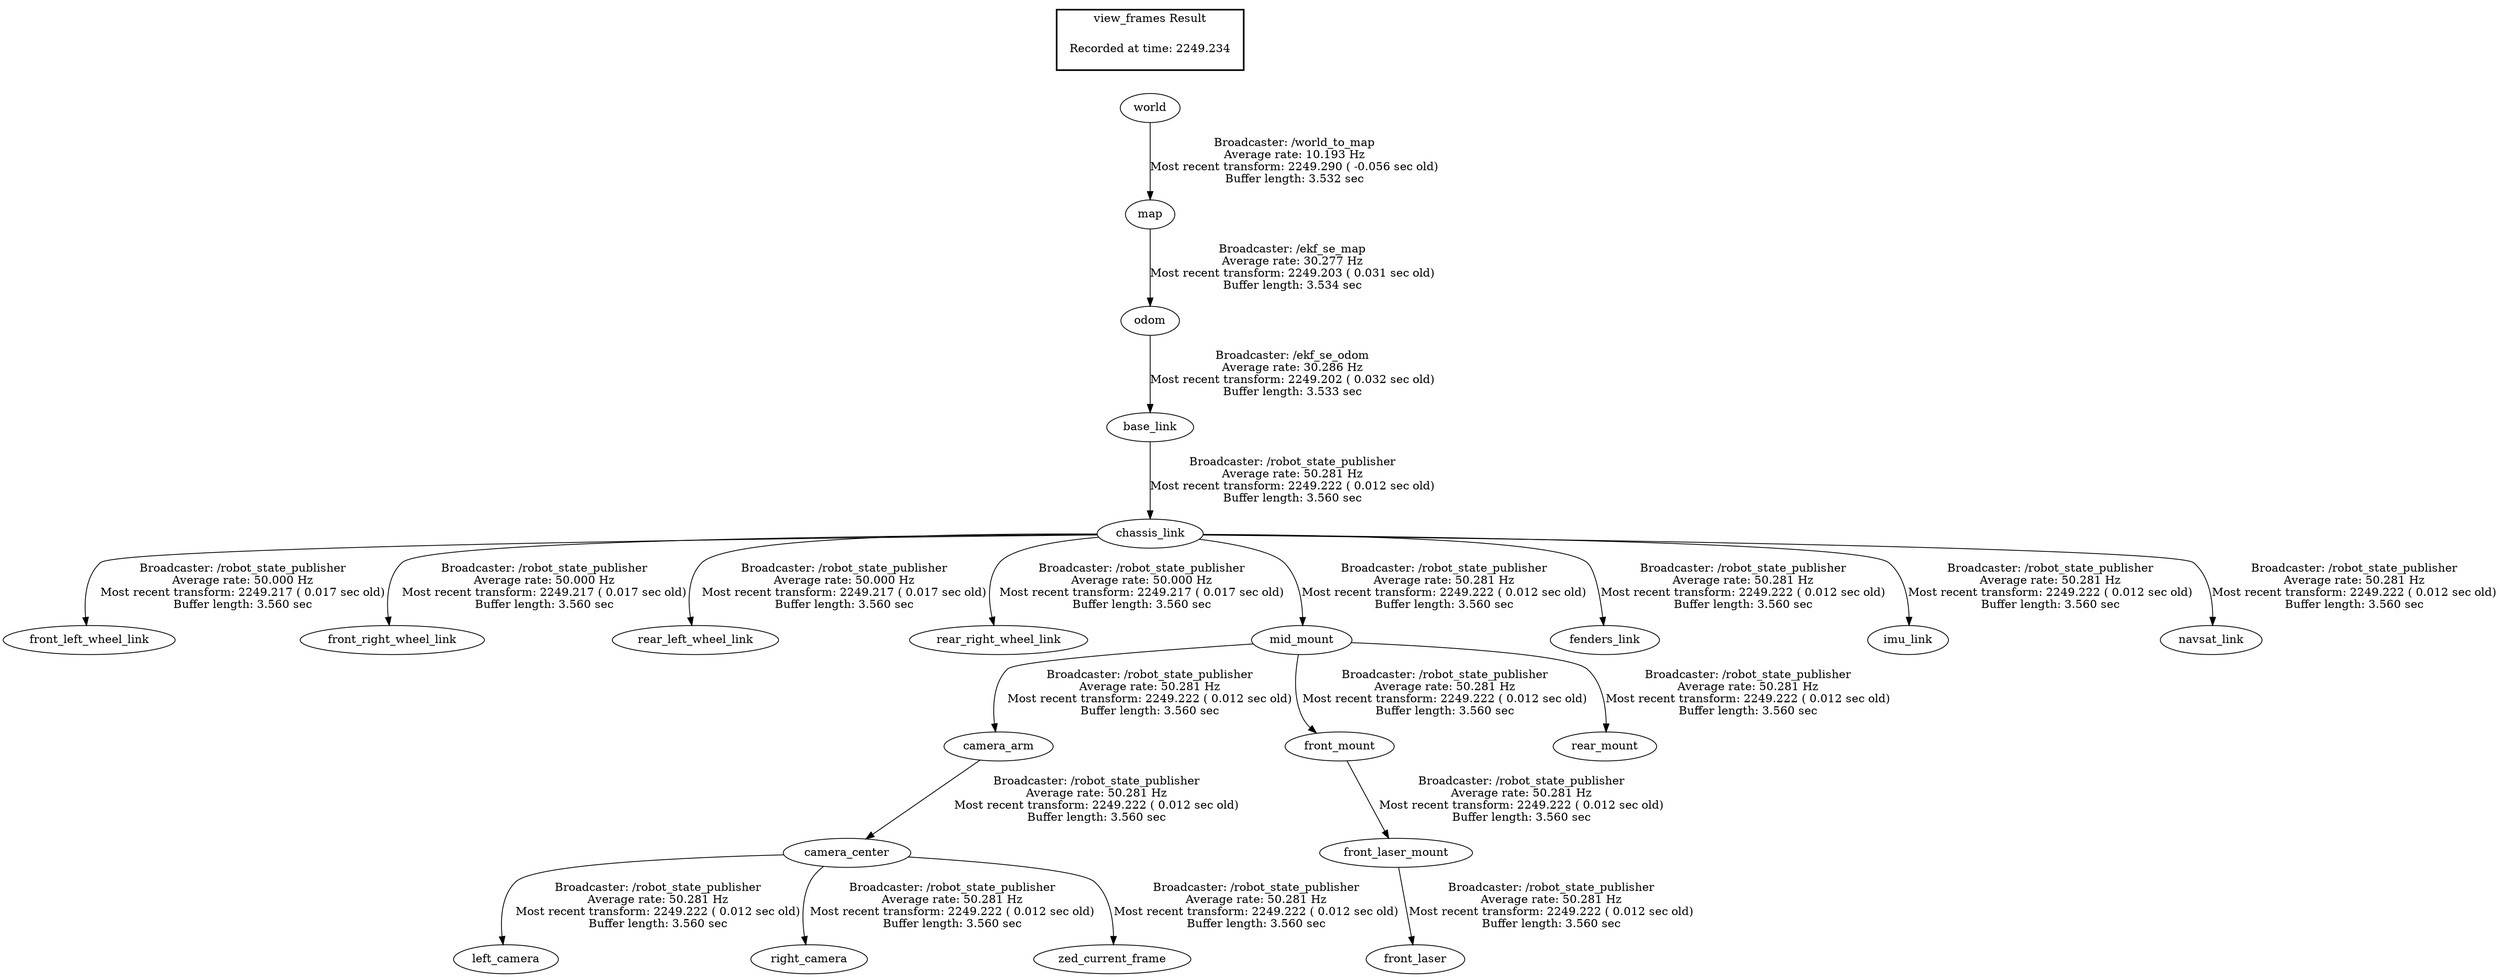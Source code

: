 digraph G {
"chassis_link" -> "front_left_wheel_link"[label="Broadcaster: /robot_state_publisher\nAverage rate: 50.000 Hz\nMost recent transform: 2249.217 ( 0.017 sec old)\nBuffer length: 3.560 sec\n"];
"base_link" -> "chassis_link"[label="Broadcaster: /robot_state_publisher\nAverage rate: 50.281 Hz\nMost recent transform: 2249.222 ( 0.012 sec old)\nBuffer length: 3.560 sec\n"];
"chassis_link" -> "front_right_wheel_link"[label="Broadcaster: /robot_state_publisher\nAverage rate: 50.000 Hz\nMost recent transform: 2249.217 ( 0.017 sec old)\nBuffer length: 3.560 sec\n"];
"chassis_link" -> "rear_left_wheel_link"[label="Broadcaster: /robot_state_publisher\nAverage rate: 50.000 Hz\nMost recent transform: 2249.217 ( 0.017 sec old)\nBuffer length: 3.560 sec\n"];
"chassis_link" -> "rear_right_wheel_link"[label="Broadcaster: /robot_state_publisher\nAverage rate: 50.000 Hz\nMost recent transform: 2249.217 ( 0.017 sec old)\nBuffer length: 3.560 sec\n"];
"world" -> "map"[label="Broadcaster: /world_to_map\nAverage rate: 10.193 Hz\nMost recent transform: 2249.290 ( -0.056 sec old)\nBuffer length: 3.532 sec\n"];
"odom" -> "base_link"[label="Broadcaster: /ekf_se_odom\nAverage rate: 30.286 Hz\nMost recent transform: 2249.202 ( 0.032 sec old)\nBuffer length: 3.533 sec\n"];
"mid_mount" -> "camera_arm"[label="Broadcaster: /robot_state_publisher\nAverage rate: 50.281 Hz\nMost recent transform: 2249.222 ( 0.012 sec old)\nBuffer length: 3.560 sec\n"];
"chassis_link" -> "mid_mount"[label="Broadcaster: /robot_state_publisher\nAverage rate: 50.281 Hz\nMost recent transform: 2249.222 ( 0.012 sec old)\nBuffer length: 3.560 sec\n"];
"camera_arm" -> "camera_center"[label="Broadcaster: /robot_state_publisher\nAverage rate: 50.281 Hz\nMost recent transform: 2249.222 ( 0.012 sec old)\nBuffer length: 3.560 sec\n"];
"chassis_link" -> "fenders_link"[label="Broadcaster: /robot_state_publisher\nAverage rate: 50.281 Hz\nMost recent transform: 2249.222 ( 0.012 sec old)\nBuffer length: 3.560 sec\n"];
"front_laser_mount" -> "front_laser"[label="Broadcaster: /robot_state_publisher\nAverage rate: 50.281 Hz\nMost recent transform: 2249.222 ( 0.012 sec old)\nBuffer length: 3.560 sec\n"];
"front_mount" -> "front_laser_mount"[label="Broadcaster: /robot_state_publisher\nAverage rate: 50.281 Hz\nMost recent transform: 2249.222 ( 0.012 sec old)\nBuffer length: 3.560 sec\n"];
"mid_mount" -> "front_mount"[label="Broadcaster: /robot_state_publisher\nAverage rate: 50.281 Hz\nMost recent transform: 2249.222 ( 0.012 sec old)\nBuffer length: 3.560 sec\n"];
"chassis_link" -> "imu_link"[label="Broadcaster: /robot_state_publisher\nAverage rate: 50.281 Hz\nMost recent transform: 2249.222 ( 0.012 sec old)\nBuffer length: 3.560 sec\n"];
"camera_center" -> "left_camera"[label="Broadcaster: /robot_state_publisher\nAverage rate: 50.281 Hz\nMost recent transform: 2249.222 ( 0.012 sec old)\nBuffer length: 3.560 sec\n"];
"chassis_link" -> "navsat_link"[label="Broadcaster: /robot_state_publisher\nAverage rate: 50.281 Hz\nMost recent transform: 2249.222 ( 0.012 sec old)\nBuffer length: 3.560 sec\n"];
"mid_mount" -> "rear_mount"[label="Broadcaster: /robot_state_publisher\nAverage rate: 50.281 Hz\nMost recent transform: 2249.222 ( 0.012 sec old)\nBuffer length: 3.560 sec\n"];
"camera_center" -> "right_camera"[label="Broadcaster: /robot_state_publisher\nAverage rate: 50.281 Hz\nMost recent transform: 2249.222 ( 0.012 sec old)\nBuffer length: 3.560 sec\n"];
"camera_center" -> "zed_current_frame"[label="Broadcaster: /robot_state_publisher\nAverage rate: 50.281 Hz\nMost recent transform: 2249.222 ( 0.012 sec old)\nBuffer length: 3.560 sec\n"];
"map" -> "odom"[label="Broadcaster: /ekf_se_map\nAverage rate: 30.277 Hz\nMost recent transform: 2249.203 ( 0.031 sec old)\nBuffer length: 3.534 sec\n"];
edge [style=invis];
 subgraph cluster_legend { style=bold; color=black; label ="view_frames Result";
"Recorded at time: 2249.234"[ shape=plaintext ] ;
 }->"world";
}